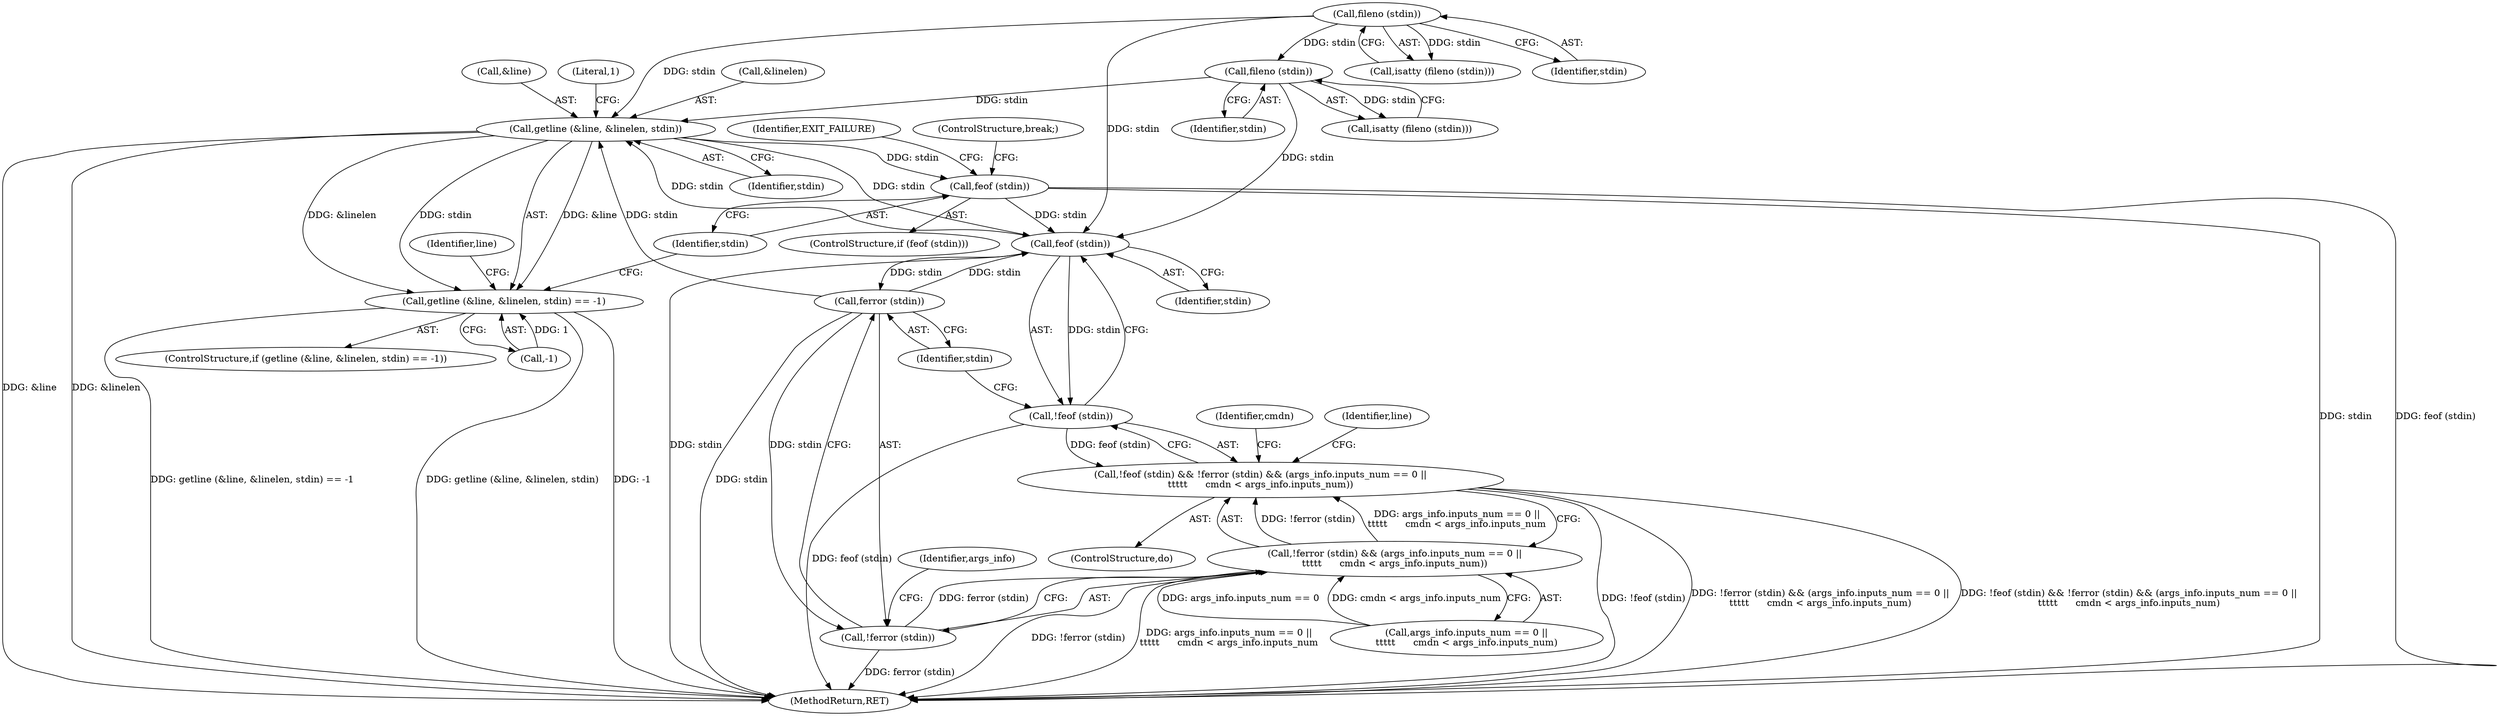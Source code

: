 digraph "0_savannah_5e3cb9c7b5bf0ce665b9d68f5ddf095af5c9ba60@pointer" {
"1000325" [label="(Call,getline (&line, &linelen, stdin))"];
"1001317" [label="(Call,ferror (stdin))"];
"1001313" [label="(Call,feof (stdin))"];
"1000335" [label="(Call,feof (stdin))"];
"1000325" [label="(Call,getline (&line, &linelen, stdin))"];
"1000275" [label="(Call,fileno (stdin))"];
"1000299" [label="(Call,fileno (stdin))"];
"1000324" [label="(Call,getline (&line, &linelen, stdin) == -1)"];
"1001312" [label="(Call,!feof (stdin))"];
"1001311" [label="(Call,!feof (stdin) && !ferror (stdin) && (args_info.inputs_num == 0 ||\n\t\t\t\t\t      cmdn < args_info.inputs_num))"];
"1001316" [label="(Call,!ferror (stdin))"];
"1001315" [label="(Call,!ferror (stdin) && (args_info.inputs_num == 0 ||\n\t\t\t\t\t      cmdn < args_info.inputs_num))"];
"1001319" [label="(Call,args_info.inputs_num == 0 ||\n\t\t\t\t\t      cmdn < args_info.inputs_num)"];
"1000336" [label="(Identifier,stdin)"];
"1001317" [label="(Call,ferror (stdin))"];
"1001315" [label="(Call,!ferror (stdin) && (args_info.inputs_num == 0 ||\n\t\t\t\t\t      cmdn < args_info.inputs_num))"];
"1000274" [label="(Call,isatty (fileno (stdin)))"];
"1001314" [label="(Identifier,stdin)"];
"1000309" [label="(Identifier,cmdn)"];
"1001312" [label="(Call,!feof (stdin))"];
"1000275" [label="(Call,fileno (stdin))"];
"1000330" [label="(Identifier,stdin)"];
"1000325" [label="(Call,getline (&line, &linelen, stdin))"];
"1000328" [label="(Call,&linelen)"];
"1001318" [label="(Identifier,stdin)"];
"1000298" [label="(Call,isatty (fileno (stdin)))"];
"1000346" [label="(Identifier,line)"];
"1001322" [label="(Identifier,args_info)"];
"1001316" [label="(Call,!ferror (stdin))"];
"1000323" [label="(ControlStructure,if (getline (&line, &linelen, stdin) == -1))"];
"1001331" [label="(Identifier,line)"];
"1000299" [label="(Call,fileno (stdin))"];
"1000324" [label="(Call,getline (&line, &linelen, stdin) == -1)"];
"1000334" [label="(ControlStructure,if (feof (stdin)))"];
"1000276" [label="(Identifier,stdin)"];
"1000337" [label="(ControlStructure,break;)"];
"1000305" [label="(ControlStructure,do)"];
"1000335" [label="(Call,feof (stdin))"];
"1001334" [label="(MethodReturn,RET)"];
"1000326" [label="(Call,&line)"];
"1000332" [label="(Literal,1)"];
"1001311" [label="(Call,!feof (stdin) && !ferror (stdin) && (args_info.inputs_num == 0 ||\n\t\t\t\t\t      cmdn < args_info.inputs_num))"];
"1001313" [label="(Call,feof (stdin))"];
"1000331" [label="(Call,-1)"];
"1000300" [label="(Identifier,stdin)"];
"1000339" [label="(Identifier,EXIT_FAILURE)"];
"1000325" -> "1000324"  [label="AST: "];
"1000325" -> "1000330"  [label="CFG: "];
"1000326" -> "1000325"  [label="AST: "];
"1000328" -> "1000325"  [label="AST: "];
"1000330" -> "1000325"  [label="AST: "];
"1000332" -> "1000325"  [label="CFG: "];
"1000325" -> "1001334"  [label="DDG: &line"];
"1000325" -> "1001334"  [label="DDG: &linelen"];
"1000325" -> "1000324"  [label="DDG: &line"];
"1000325" -> "1000324"  [label="DDG: &linelen"];
"1000325" -> "1000324"  [label="DDG: stdin"];
"1001317" -> "1000325"  [label="DDG: stdin"];
"1001313" -> "1000325"  [label="DDG: stdin"];
"1000275" -> "1000325"  [label="DDG: stdin"];
"1000299" -> "1000325"  [label="DDG: stdin"];
"1000325" -> "1000335"  [label="DDG: stdin"];
"1000325" -> "1001313"  [label="DDG: stdin"];
"1001317" -> "1001316"  [label="AST: "];
"1001317" -> "1001318"  [label="CFG: "];
"1001318" -> "1001317"  [label="AST: "];
"1001316" -> "1001317"  [label="CFG: "];
"1001317" -> "1001334"  [label="DDG: stdin"];
"1001317" -> "1001313"  [label="DDG: stdin"];
"1001317" -> "1001316"  [label="DDG: stdin"];
"1001313" -> "1001317"  [label="DDG: stdin"];
"1001313" -> "1001312"  [label="AST: "];
"1001313" -> "1001314"  [label="CFG: "];
"1001314" -> "1001313"  [label="AST: "];
"1001312" -> "1001313"  [label="CFG: "];
"1001313" -> "1001334"  [label="DDG: stdin"];
"1001313" -> "1001312"  [label="DDG: stdin"];
"1000335" -> "1001313"  [label="DDG: stdin"];
"1000275" -> "1001313"  [label="DDG: stdin"];
"1000299" -> "1001313"  [label="DDG: stdin"];
"1000335" -> "1000334"  [label="AST: "];
"1000335" -> "1000336"  [label="CFG: "];
"1000336" -> "1000335"  [label="AST: "];
"1000337" -> "1000335"  [label="CFG: "];
"1000339" -> "1000335"  [label="CFG: "];
"1000335" -> "1001334"  [label="DDG: stdin"];
"1000335" -> "1001334"  [label="DDG: feof (stdin)"];
"1000275" -> "1000274"  [label="AST: "];
"1000275" -> "1000276"  [label="CFG: "];
"1000276" -> "1000275"  [label="AST: "];
"1000274" -> "1000275"  [label="CFG: "];
"1000275" -> "1000274"  [label="DDG: stdin"];
"1000275" -> "1000299"  [label="DDG: stdin"];
"1000299" -> "1000298"  [label="AST: "];
"1000299" -> "1000300"  [label="CFG: "];
"1000300" -> "1000299"  [label="AST: "];
"1000298" -> "1000299"  [label="CFG: "];
"1000299" -> "1000298"  [label="DDG: stdin"];
"1000324" -> "1000323"  [label="AST: "];
"1000324" -> "1000331"  [label="CFG: "];
"1000331" -> "1000324"  [label="AST: "];
"1000336" -> "1000324"  [label="CFG: "];
"1000346" -> "1000324"  [label="CFG: "];
"1000324" -> "1001334"  [label="DDG: -1"];
"1000324" -> "1001334"  [label="DDG: getline (&line, &linelen, stdin) == -1"];
"1000324" -> "1001334"  [label="DDG: getline (&line, &linelen, stdin)"];
"1000331" -> "1000324"  [label="DDG: 1"];
"1001312" -> "1001311"  [label="AST: "];
"1001318" -> "1001312"  [label="CFG: "];
"1001311" -> "1001312"  [label="CFG: "];
"1001312" -> "1001334"  [label="DDG: feof (stdin)"];
"1001312" -> "1001311"  [label="DDG: feof (stdin)"];
"1001311" -> "1000305"  [label="AST: "];
"1001311" -> "1001315"  [label="CFG: "];
"1001315" -> "1001311"  [label="AST: "];
"1000309" -> "1001311"  [label="CFG: "];
"1001331" -> "1001311"  [label="CFG: "];
"1001311" -> "1001334"  [label="DDG: !feof (stdin)"];
"1001311" -> "1001334"  [label="DDG: !ferror (stdin) && (args_info.inputs_num == 0 ||\n\t\t\t\t\t      cmdn < args_info.inputs_num)"];
"1001311" -> "1001334"  [label="DDG: !feof (stdin) && !ferror (stdin) && (args_info.inputs_num == 0 ||\n\t\t\t\t\t      cmdn < args_info.inputs_num)"];
"1001315" -> "1001311"  [label="DDG: !ferror (stdin)"];
"1001315" -> "1001311"  [label="DDG: args_info.inputs_num == 0 ||\n\t\t\t\t\t      cmdn < args_info.inputs_num"];
"1001316" -> "1001315"  [label="AST: "];
"1001322" -> "1001316"  [label="CFG: "];
"1001315" -> "1001316"  [label="CFG: "];
"1001316" -> "1001334"  [label="DDG: ferror (stdin)"];
"1001316" -> "1001315"  [label="DDG: ferror (stdin)"];
"1001315" -> "1001319"  [label="CFG: "];
"1001319" -> "1001315"  [label="AST: "];
"1001315" -> "1001334"  [label="DDG: !ferror (stdin)"];
"1001315" -> "1001334"  [label="DDG: args_info.inputs_num == 0 ||\n\t\t\t\t\t      cmdn < args_info.inputs_num"];
"1001319" -> "1001315"  [label="DDG: args_info.inputs_num == 0"];
"1001319" -> "1001315"  [label="DDG: cmdn < args_info.inputs_num"];
}
